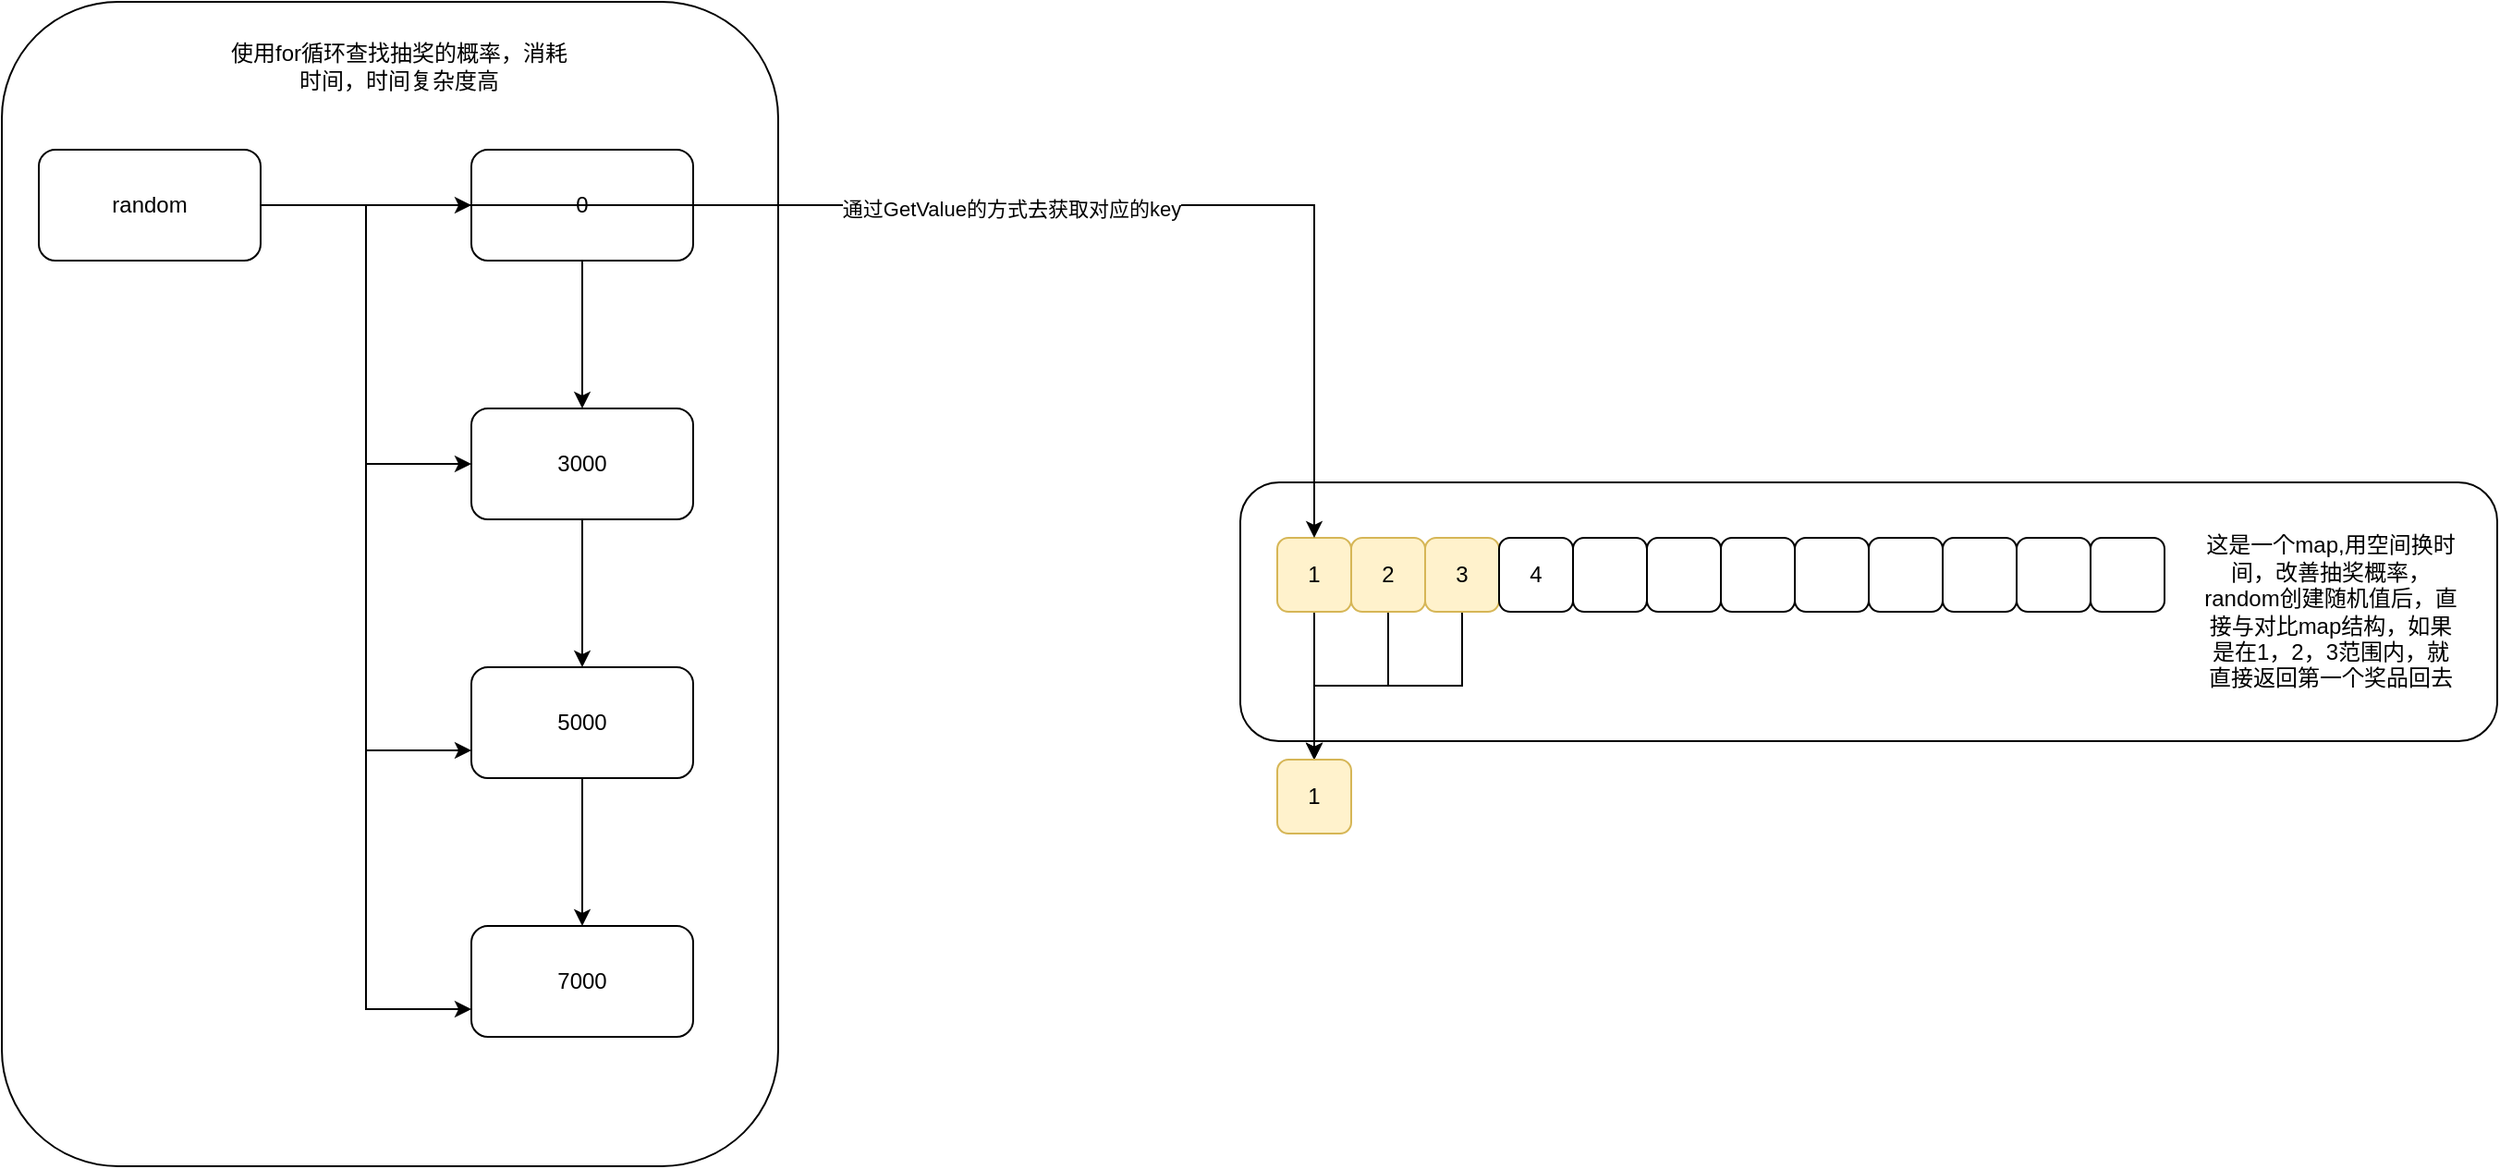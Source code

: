 <mxfile version="24.6.4" type="github">
  <diagram name="第 1 页" id="A56RjGtucgwu0x3YHkNj">
    <mxGraphModel dx="1434" dy="835" grid="1" gridSize="10" guides="1" tooltips="1" connect="1" arrows="1" fold="1" page="1" pageScale="1" pageWidth="1920" pageHeight="1200" background="#ffffff" math="0" shadow="0">
      <root>
        <mxCell id="0" />
        <mxCell id="1" parent="0" />
        <mxCell id="GjWekeVXgLKtuXJN4WWe-39" value="" style="rounded=1;whiteSpace=wrap;html=1;" vertex="1" parent="1">
          <mxGeometry x="900" y="330" width="680" height="140" as="geometry" />
        </mxCell>
        <mxCell id="GjWekeVXgLKtuXJN4WWe-17" value="" style="group" vertex="1" connectable="0" parent="1">
          <mxGeometry x="230" y="70" width="420" height="630" as="geometry" />
        </mxCell>
        <mxCell id="GjWekeVXgLKtuXJN4WWe-15" value="" style="rounded=1;whiteSpace=wrap;html=1;" vertex="1" parent="GjWekeVXgLKtuXJN4WWe-17">
          <mxGeometry width="420" height="630" as="geometry" />
        </mxCell>
        <mxCell id="GjWekeVXgLKtuXJN4WWe-5" style="edgeStyle=orthogonalEdgeStyle;rounded=0;orthogonalLoop=1;jettySize=auto;html=1;exitX=1;exitY=0.5;exitDx=0;exitDy=0;entryX=0;entryY=0.5;entryDx=0;entryDy=0;" edge="1" parent="GjWekeVXgLKtuXJN4WWe-17" source="GjWekeVXgLKtuXJN4WWe-1" target="GjWekeVXgLKtuXJN4WWe-4">
          <mxGeometry relative="1" as="geometry" />
        </mxCell>
        <mxCell id="GjWekeVXgLKtuXJN4WWe-12" style="edgeStyle=orthogonalEdgeStyle;rounded=0;orthogonalLoop=1;jettySize=auto;html=1;exitX=1;exitY=0.5;exitDx=0;exitDy=0;entryX=0;entryY=0.5;entryDx=0;entryDy=0;" edge="1" parent="GjWekeVXgLKtuXJN4WWe-17" source="GjWekeVXgLKtuXJN4WWe-1" target="GjWekeVXgLKtuXJN4WWe-6">
          <mxGeometry relative="1" as="geometry" />
        </mxCell>
        <mxCell id="GjWekeVXgLKtuXJN4WWe-13" style="edgeStyle=orthogonalEdgeStyle;rounded=0;orthogonalLoop=1;jettySize=auto;html=1;exitX=1;exitY=0.5;exitDx=0;exitDy=0;entryX=0;entryY=0.75;entryDx=0;entryDy=0;" edge="1" parent="GjWekeVXgLKtuXJN4WWe-17" source="GjWekeVXgLKtuXJN4WWe-1" target="GjWekeVXgLKtuXJN4WWe-8">
          <mxGeometry relative="1" as="geometry" />
        </mxCell>
        <mxCell id="GjWekeVXgLKtuXJN4WWe-14" style="edgeStyle=orthogonalEdgeStyle;rounded=0;orthogonalLoop=1;jettySize=auto;html=1;exitX=1;exitY=0.5;exitDx=0;exitDy=0;entryX=0;entryY=0.75;entryDx=0;entryDy=0;" edge="1" parent="GjWekeVXgLKtuXJN4WWe-17" source="GjWekeVXgLKtuXJN4WWe-1" target="GjWekeVXgLKtuXJN4WWe-10">
          <mxGeometry relative="1" as="geometry" />
        </mxCell>
        <mxCell id="GjWekeVXgLKtuXJN4WWe-1" value="random" style="rounded=1;whiteSpace=wrap;html=1;" vertex="1" parent="GjWekeVXgLKtuXJN4WWe-17">
          <mxGeometry x="20" y="80" width="120" height="60" as="geometry" />
        </mxCell>
        <mxCell id="GjWekeVXgLKtuXJN4WWe-7" value="" style="edgeStyle=orthogonalEdgeStyle;rounded=0;orthogonalLoop=1;jettySize=auto;html=1;" edge="1" parent="GjWekeVXgLKtuXJN4WWe-17" source="GjWekeVXgLKtuXJN4WWe-4" target="GjWekeVXgLKtuXJN4WWe-6">
          <mxGeometry relative="1" as="geometry" />
        </mxCell>
        <mxCell id="GjWekeVXgLKtuXJN4WWe-4" value="0" style="rounded=1;whiteSpace=wrap;html=1;" vertex="1" parent="GjWekeVXgLKtuXJN4WWe-17">
          <mxGeometry x="254" y="80" width="120" height="60" as="geometry" />
        </mxCell>
        <mxCell id="GjWekeVXgLKtuXJN4WWe-9" value="" style="edgeStyle=orthogonalEdgeStyle;rounded=0;orthogonalLoop=1;jettySize=auto;html=1;" edge="1" parent="GjWekeVXgLKtuXJN4WWe-17" source="GjWekeVXgLKtuXJN4WWe-6" target="GjWekeVXgLKtuXJN4WWe-8">
          <mxGeometry relative="1" as="geometry" />
        </mxCell>
        <mxCell id="GjWekeVXgLKtuXJN4WWe-6" value="3000" style="whiteSpace=wrap;html=1;rounded=1;" vertex="1" parent="GjWekeVXgLKtuXJN4WWe-17">
          <mxGeometry x="254" y="220" width="120" height="60" as="geometry" />
        </mxCell>
        <mxCell id="GjWekeVXgLKtuXJN4WWe-11" value="" style="edgeStyle=orthogonalEdgeStyle;rounded=0;orthogonalLoop=1;jettySize=auto;html=1;" edge="1" parent="GjWekeVXgLKtuXJN4WWe-17" source="GjWekeVXgLKtuXJN4WWe-8" target="GjWekeVXgLKtuXJN4WWe-10">
          <mxGeometry relative="1" as="geometry" />
        </mxCell>
        <mxCell id="GjWekeVXgLKtuXJN4WWe-8" value="5000" style="whiteSpace=wrap;html=1;rounded=1;" vertex="1" parent="GjWekeVXgLKtuXJN4WWe-17">
          <mxGeometry x="254" y="360" width="120" height="60" as="geometry" />
        </mxCell>
        <mxCell id="GjWekeVXgLKtuXJN4WWe-10" value="7000" style="whiteSpace=wrap;html=1;rounded=1;" vertex="1" parent="GjWekeVXgLKtuXJN4WWe-17">
          <mxGeometry x="254" y="500" width="120" height="60" as="geometry" />
        </mxCell>
        <mxCell id="GjWekeVXgLKtuXJN4WWe-16" value="使用for循环查找抽奖的概率，消耗时间，时间复杂度高" style="text;html=1;align=center;verticalAlign=middle;whiteSpace=wrap;rounded=0;" vertex="1" parent="GjWekeVXgLKtuXJN4WWe-17">
          <mxGeometry x="120" y="20" width="190" height="30" as="geometry" />
        </mxCell>
        <mxCell id="GjWekeVXgLKtuXJN4WWe-32" style="edgeStyle=orthogonalEdgeStyle;rounded=0;orthogonalLoop=1;jettySize=auto;html=1;exitX=0.5;exitY=1;exitDx=0;exitDy=0;entryX=0.5;entryY=0;entryDx=0;entryDy=0;" edge="1" parent="1" source="GjWekeVXgLKtuXJN4WWe-19" target="GjWekeVXgLKtuXJN4WWe-31">
          <mxGeometry relative="1" as="geometry" />
        </mxCell>
        <mxCell id="GjWekeVXgLKtuXJN4WWe-19" value="1" style="rounded=1;whiteSpace=wrap;html=1;fillColor=#fff2cc;strokeColor=#d6b656;" vertex="1" parent="1">
          <mxGeometry x="920" y="360" width="40" height="40" as="geometry" />
        </mxCell>
        <mxCell id="GjWekeVXgLKtuXJN4WWe-35" style="edgeStyle=orthogonalEdgeStyle;rounded=0;orthogonalLoop=1;jettySize=auto;html=1;exitX=0.5;exitY=1;exitDx=0;exitDy=0;" edge="1" parent="1" source="GjWekeVXgLKtuXJN4WWe-20" target="GjWekeVXgLKtuXJN4WWe-31">
          <mxGeometry relative="1" as="geometry" />
        </mxCell>
        <mxCell id="GjWekeVXgLKtuXJN4WWe-20" value="2" style="rounded=1;whiteSpace=wrap;html=1;fillColor=#fff2cc;strokeColor=#d6b656;" vertex="1" parent="1">
          <mxGeometry x="960" y="360" width="40" height="40" as="geometry" />
        </mxCell>
        <mxCell id="GjWekeVXgLKtuXJN4WWe-36" style="edgeStyle=orthogonalEdgeStyle;rounded=0;orthogonalLoop=1;jettySize=auto;html=1;exitX=0.5;exitY=1;exitDx=0;exitDy=0;" edge="1" parent="1" source="GjWekeVXgLKtuXJN4WWe-21" target="GjWekeVXgLKtuXJN4WWe-31">
          <mxGeometry relative="1" as="geometry" />
        </mxCell>
        <mxCell id="GjWekeVXgLKtuXJN4WWe-21" value="3" style="rounded=1;whiteSpace=wrap;html=1;fillColor=#fff2cc;strokeColor=#d6b656;" vertex="1" parent="1">
          <mxGeometry x="1000" y="360" width="40" height="40" as="geometry" />
        </mxCell>
        <mxCell id="GjWekeVXgLKtuXJN4WWe-22" value="4" style="rounded=1;whiteSpace=wrap;html=1;" vertex="1" parent="1">
          <mxGeometry x="1040" y="360" width="40" height="40" as="geometry" />
        </mxCell>
        <mxCell id="GjWekeVXgLKtuXJN4WWe-23" value="" style="rounded=1;whiteSpace=wrap;html=1;" vertex="1" parent="1">
          <mxGeometry x="1080" y="360" width="40" height="40" as="geometry" />
        </mxCell>
        <mxCell id="GjWekeVXgLKtuXJN4WWe-24" value="" style="rounded=1;whiteSpace=wrap;html=1;" vertex="1" parent="1">
          <mxGeometry x="1120" y="360" width="40" height="40" as="geometry" />
        </mxCell>
        <mxCell id="GjWekeVXgLKtuXJN4WWe-25" value="" style="rounded=1;whiteSpace=wrap;html=1;" vertex="1" parent="1">
          <mxGeometry x="1160" y="360" width="40" height="40" as="geometry" />
        </mxCell>
        <mxCell id="GjWekeVXgLKtuXJN4WWe-26" value="" style="rounded=1;whiteSpace=wrap;html=1;" vertex="1" parent="1">
          <mxGeometry x="1200" y="360" width="40" height="40" as="geometry" />
        </mxCell>
        <mxCell id="GjWekeVXgLKtuXJN4WWe-27" value="" style="rounded=1;whiteSpace=wrap;html=1;" vertex="1" parent="1">
          <mxGeometry x="1240" y="360" width="40" height="40" as="geometry" />
        </mxCell>
        <mxCell id="GjWekeVXgLKtuXJN4WWe-28" value="" style="rounded=1;whiteSpace=wrap;html=1;" vertex="1" parent="1">
          <mxGeometry x="1280" y="360" width="40" height="40" as="geometry" />
        </mxCell>
        <mxCell id="GjWekeVXgLKtuXJN4WWe-29" value="" style="rounded=1;whiteSpace=wrap;html=1;" vertex="1" parent="1">
          <mxGeometry x="1320" y="360" width="40" height="40" as="geometry" />
        </mxCell>
        <mxCell id="GjWekeVXgLKtuXJN4WWe-30" value="" style="rounded=1;whiteSpace=wrap;html=1;" vertex="1" parent="1">
          <mxGeometry x="1360" y="360" width="40" height="40" as="geometry" />
        </mxCell>
        <mxCell id="GjWekeVXgLKtuXJN4WWe-31" value="1" style="rounded=1;whiteSpace=wrap;html=1;fillColor=#fff2cc;strokeColor=#d6b656;" vertex="1" parent="1">
          <mxGeometry x="920" y="480" width="40" height="40" as="geometry" />
        </mxCell>
        <mxCell id="GjWekeVXgLKtuXJN4WWe-37" style="edgeStyle=orthogonalEdgeStyle;rounded=0;orthogonalLoop=1;jettySize=auto;html=1;exitX=1;exitY=0.5;exitDx=0;exitDy=0;entryX=0.5;entryY=0;entryDx=0;entryDy=0;" edge="1" parent="1" source="GjWekeVXgLKtuXJN4WWe-1" target="GjWekeVXgLKtuXJN4WWe-19">
          <mxGeometry relative="1" as="geometry" />
        </mxCell>
        <mxCell id="GjWekeVXgLKtuXJN4WWe-38" value="通过GetValue的方式去获取对应的key" style="edgeLabel;html=1;align=center;verticalAlign=middle;resizable=0;points=[];" vertex="1" connectable="0" parent="GjWekeVXgLKtuXJN4WWe-37">
          <mxGeometry x="0.083" y="-2" relative="1" as="geometry">
            <mxPoint as="offset" />
          </mxGeometry>
        </mxCell>
        <mxCell id="GjWekeVXgLKtuXJN4WWe-40" value="这是一个map,用空间换时间，改善抽奖概率，random创建随机值后，直接与对比map结构，如果是在1，2，3范围内，就直接返回第一个奖品回去" style="text;html=1;align=center;verticalAlign=middle;whiteSpace=wrap;rounded=0;" vertex="1" parent="1">
          <mxGeometry x="1420" y="350" width="140" height="100" as="geometry" />
        </mxCell>
      </root>
    </mxGraphModel>
  </diagram>
</mxfile>
